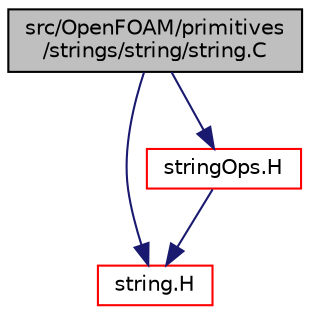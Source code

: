 digraph "src/OpenFOAM/primitives/strings/string/string.C"
{
  bgcolor="transparent";
  edge [fontname="Helvetica",fontsize="10",labelfontname="Helvetica",labelfontsize="10"];
  node [fontname="Helvetica",fontsize="10",shape=record];
  Node1 [label="src/OpenFOAM/primitives\l/strings/string/string.C",height=0.2,width=0.4,color="black", fillcolor="grey75", style="filled", fontcolor="black"];
  Node1 -> Node2 [color="midnightblue",fontsize="10",style="solid",fontname="Helvetica"];
  Node2 [label="string.H",height=0.2,width=0.4,color="red",URL="$a09165.html"];
  Node1 -> Node3 [color="midnightblue",fontsize="10",style="solid",fontname="Helvetica"];
  Node3 [label="stringOps.H",height=0.2,width=0.4,color="red",URL="$a09171.html"];
  Node3 -> Node2 [color="midnightblue",fontsize="10",style="solid",fontname="Helvetica"];
}

